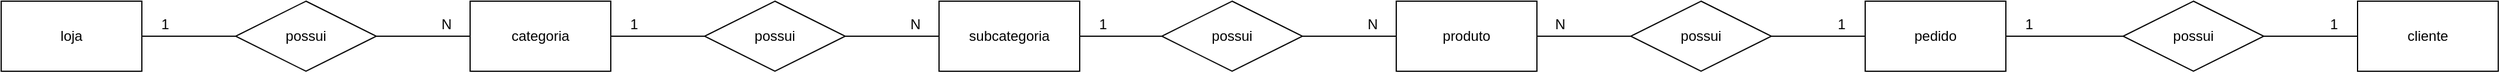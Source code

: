 <mxfile version="14.9.3" type="device"><diagram id="PZcFVl6_lKe8Lb2_vIR3" name="Page-1"><mxGraphModel dx="2687" dy="1693" grid="1" gridSize="10" guides="1" tooltips="1" connect="1" arrows="1" fold="1" page="1" pageScale="1" pageWidth="827" pageHeight="1169" math="0" shadow="0"><root><mxCell id="0"/><mxCell id="1" parent="0"/><mxCell id="QSBPMVLE_OctWWOtlJEl-1" style="edgeStyle=orthogonalEdgeStyle;rounded=0;orthogonalLoop=1;jettySize=auto;html=1;exitX=1;exitY=0.5;exitDx=0;exitDy=0;entryX=0;entryY=0.5;entryDx=0;entryDy=0;endArrow=none;endFill=0;" edge="1" parent="1" source="QSBPMVLE_OctWWOtlJEl-2" target="QSBPMVLE_OctWWOtlJEl-5"><mxGeometry relative="1" as="geometry"/></mxCell><mxCell id="QSBPMVLE_OctWWOtlJEl-2" value="loja" style="rounded=0;whiteSpace=wrap;html=1;" vertex="1" parent="1"><mxGeometry x="40" y="40" width="120" height="60" as="geometry"/></mxCell><mxCell id="QSBPMVLE_OctWWOtlJEl-3" style="edgeStyle=orthogonalEdgeStyle;rounded=0;orthogonalLoop=1;jettySize=auto;html=1;exitX=0;exitY=0.5;exitDx=0;exitDy=0;entryX=1;entryY=0.5;entryDx=0;entryDy=0;endArrow=none;endFill=0;" edge="1" parent="1" source="QSBPMVLE_OctWWOtlJEl-4" target="QSBPMVLE_OctWWOtlJEl-5"><mxGeometry relative="1" as="geometry"/></mxCell><mxCell id="QSBPMVLE_OctWWOtlJEl-12" style="edgeStyle=orthogonalEdgeStyle;rounded=0;orthogonalLoop=1;jettySize=auto;html=1;exitX=1;exitY=0.5;exitDx=0;exitDy=0;entryX=0;entryY=0.5;entryDx=0;entryDy=0;endArrow=none;endFill=0;" edge="1" parent="1" source="QSBPMVLE_OctWWOtlJEl-4" target="QSBPMVLE_OctWWOtlJEl-10"><mxGeometry relative="1" as="geometry"/></mxCell><mxCell id="QSBPMVLE_OctWWOtlJEl-4" value="categoria" style="rounded=0;whiteSpace=wrap;html=1;" vertex="1" parent="1"><mxGeometry x="440" y="40" width="120" height="60" as="geometry"/></mxCell><mxCell id="QSBPMVLE_OctWWOtlJEl-5" value="possui" style="shape=rhombus;perimeter=rhombusPerimeter;whiteSpace=wrap;html=1;align=center;" vertex="1" parent="1"><mxGeometry x="240" y="40" width="120" height="60" as="geometry"/></mxCell><mxCell id="QSBPMVLE_OctWWOtlJEl-6" value="1" style="text;html=1;strokeColor=none;fillColor=none;align=center;verticalAlign=middle;whiteSpace=wrap;rounded=0;" vertex="1" parent="1"><mxGeometry x="160" y="50" width="40" height="20" as="geometry"/></mxCell><mxCell id="QSBPMVLE_OctWWOtlJEl-7" value="N" style="text;html=1;strokeColor=none;fillColor=none;align=center;verticalAlign=middle;whiteSpace=wrap;rounded=0;" vertex="1" parent="1"><mxGeometry x="400" y="50" width="40" height="20" as="geometry"/></mxCell><mxCell id="QSBPMVLE_OctWWOtlJEl-8" style="edgeStyle=orthogonalEdgeStyle;rounded=0;orthogonalLoop=1;jettySize=auto;html=1;exitX=0;exitY=0.5;exitDx=0;exitDy=0;entryX=1;entryY=0.5;entryDx=0;entryDy=0;endArrow=none;endFill=0;" edge="1" parent="1" source="QSBPMVLE_OctWWOtlJEl-9" target="QSBPMVLE_OctWWOtlJEl-10"><mxGeometry relative="1" as="geometry"/></mxCell><mxCell id="QSBPMVLE_OctWWOtlJEl-18" style="edgeStyle=orthogonalEdgeStyle;rounded=0;orthogonalLoop=1;jettySize=auto;html=1;exitX=1;exitY=0.5;exitDx=0;exitDy=0;entryX=0;entryY=0.5;entryDx=0;entryDy=0;endArrow=none;endFill=0;" edge="1" parent="1" source="QSBPMVLE_OctWWOtlJEl-9" target="QSBPMVLE_OctWWOtlJEl-16"><mxGeometry relative="1" as="geometry"/></mxCell><mxCell id="QSBPMVLE_OctWWOtlJEl-9" value="subcategoria" style="rounded=0;whiteSpace=wrap;html=1;" vertex="1" parent="1"><mxGeometry x="840" y="40" width="120" height="60" as="geometry"/></mxCell><mxCell id="QSBPMVLE_OctWWOtlJEl-10" value="possui" style="shape=rhombus;perimeter=rhombusPerimeter;whiteSpace=wrap;html=1;align=center;" vertex="1" parent="1"><mxGeometry x="640" y="40" width="120" height="60" as="geometry"/></mxCell><mxCell id="QSBPMVLE_OctWWOtlJEl-11" value="N" style="text;html=1;strokeColor=none;fillColor=none;align=center;verticalAlign=middle;whiteSpace=wrap;rounded=0;" vertex="1" parent="1"><mxGeometry x="800" y="50" width="40" height="20" as="geometry"/></mxCell><mxCell id="QSBPMVLE_OctWWOtlJEl-13" value="1" style="text;html=1;strokeColor=none;fillColor=none;align=center;verticalAlign=middle;whiteSpace=wrap;rounded=0;" vertex="1" parent="1"><mxGeometry x="560" y="50" width="40" height="20" as="geometry"/></mxCell><mxCell id="QSBPMVLE_OctWWOtlJEl-14" style="edgeStyle=orthogonalEdgeStyle;rounded=0;orthogonalLoop=1;jettySize=auto;html=1;exitX=0;exitY=0.5;exitDx=0;exitDy=0;entryX=1;entryY=0.5;entryDx=0;entryDy=0;endArrow=none;endFill=0;" edge="1" parent="1" source="QSBPMVLE_OctWWOtlJEl-15" target="QSBPMVLE_OctWWOtlJEl-16"><mxGeometry relative="1" as="geometry"/></mxCell><mxCell id="QSBPMVLE_OctWWOtlJEl-24" style="edgeStyle=orthogonalEdgeStyle;rounded=0;orthogonalLoop=1;jettySize=auto;html=1;exitX=1;exitY=0.5;exitDx=0;exitDy=0;entryX=0;entryY=0.5;entryDx=0;entryDy=0;endArrow=none;endFill=0;" edge="1" parent="1" source="QSBPMVLE_OctWWOtlJEl-15" target="QSBPMVLE_OctWWOtlJEl-22"><mxGeometry relative="1" as="geometry"/></mxCell><mxCell id="QSBPMVLE_OctWWOtlJEl-15" value="produto" style="rounded=0;whiteSpace=wrap;html=1;" vertex="1" parent="1"><mxGeometry x="1230" y="40" width="120" height="60" as="geometry"/></mxCell><mxCell id="QSBPMVLE_OctWWOtlJEl-16" value="possui" style="shape=rhombus;perimeter=rhombusPerimeter;whiteSpace=wrap;html=1;align=center;" vertex="1" parent="1"><mxGeometry x="1030" y="40" width="120" height="60" as="geometry"/></mxCell><mxCell id="QSBPMVLE_OctWWOtlJEl-17" value="N" style="text;html=1;strokeColor=none;fillColor=none;align=center;verticalAlign=middle;whiteSpace=wrap;rounded=0;" vertex="1" parent="1"><mxGeometry x="1190" y="50" width="40" height="20" as="geometry"/></mxCell><mxCell id="QSBPMVLE_OctWWOtlJEl-19" value="1" style="text;html=1;strokeColor=none;fillColor=none;align=center;verticalAlign=middle;whiteSpace=wrap;rounded=0;" vertex="1" parent="1"><mxGeometry x="960" y="50" width="40" height="20" as="geometry"/></mxCell><mxCell id="QSBPMVLE_OctWWOtlJEl-20" style="edgeStyle=orthogonalEdgeStyle;rounded=0;orthogonalLoop=1;jettySize=auto;html=1;exitX=0;exitY=0.5;exitDx=0;exitDy=0;entryX=1;entryY=0.5;entryDx=0;entryDy=0;endArrow=none;endFill=0;" edge="1" parent="1" source="QSBPMVLE_OctWWOtlJEl-21" target="QSBPMVLE_OctWWOtlJEl-22"><mxGeometry relative="1" as="geometry"/></mxCell><mxCell id="QSBPMVLE_OctWWOtlJEl-30" style="edgeStyle=orthogonalEdgeStyle;rounded=0;orthogonalLoop=1;jettySize=auto;html=1;exitX=1;exitY=0.5;exitDx=0;exitDy=0;entryX=0;entryY=0.5;entryDx=0;entryDy=0;endArrow=none;endFill=0;" edge="1" parent="1" source="QSBPMVLE_OctWWOtlJEl-21" target="QSBPMVLE_OctWWOtlJEl-28"><mxGeometry relative="1" as="geometry"/></mxCell><mxCell id="QSBPMVLE_OctWWOtlJEl-21" value="pedido" style="rounded=0;whiteSpace=wrap;html=1;" vertex="1" parent="1"><mxGeometry x="1630" y="40" width="120" height="60" as="geometry"/></mxCell><mxCell id="QSBPMVLE_OctWWOtlJEl-22" value="possui" style="shape=rhombus;perimeter=rhombusPerimeter;whiteSpace=wrap;html=1;align=center;" vertex="1" parent="1"><mxGeometry x="1430" y="40" width="120" height="60" as="geometry"/></mxCell><mxCell id="QSBPMVLE_OctWWOtlJEl-23" value="1" style="text;html=1;strokeColor=none;fillColor=none;align=center;verticalAlign=middle;whiteSpace=wrap;rounded=0;" vertex="1" parent="1"><mxGeometry x="1590" y="50" width="40" height="20" as="geometry"/></mxCell><mxCell id="QSBPMVLE_OctWWOtlJEl-25" value="N" style="text;html=1;strokeColor=none;fillColor=none;align=center;verticalAlign=middle;whiteSpace=wrap;rounded=0;" vertex="1" parent="1"><mxGeometry x="1350" y="50" width="40" height="20" as="geometry"/></mxCell><mxCell id="QSBPMVLE_OctWWOtlJEl-26" style="edgeStyle=orthogonalEdgeStyle;rounded=0;orthogonalLoop=1;jettySize=auto;html=1;exitX=0;exitY=0.5;exitDx=0;exitDy=0;entryX=1;entryY=0.5;entryDx=0;entryDy=0;endArrow=none;endFill=0;" edge="1" source="QSBPMVLE_OctWWOtlJEl-27" target="QSBPMVLE_OctWWOtlJEl-28" parent="1"><mxGeometry relative="1" as="geometry"/></mxCell><mxCell id="QSBPMVLE_OctWWOtlJEl-27" value="cliente" style="rounded=0;whiteSpace=wrap;html=1;" vertex="1" parent="1"><mxGeometry x="2050" y="40" width="120" height="60" as="geometry"/></mxCell><mxCell id="QSBPMVLE_OctWWOtlJEl-28" value="possui" style="shape=rhombus;perimeter=rhombusPerimeter;whiteSpace=wrap;html=1;align=center;" vertex="1" parent="1"><mxGeometry x="1850" y="40" width="120" height="60" as="geometry"/></mxCell><mxCell id="QSBPMVLE_OctWWOtlJEl-29" value="1" style="text;html=1;strokeColor=none;fillColor=none;align=center;verticalAlign=middle;whiteSpace=wrap;rounded=0;" vertex="1" parent="1"><mxGeometry x="2010" y="50" width="40" height="20" as="geometry"/></mxCell><mxCell id="QSBPMVLE_OctWWOtlJEl-31" value="1" style="text;html=1;strokeColor=none;fillColor=none;align=center;verticalAlign=middle;whiteSpace=wrap;rounded=0;" vertex="1" parent="1"><mxGeometry x="1750" y="50" width="40" height="20" as="geometry"/></mxCell></root></mxGraphModel></diagram></mxfile>